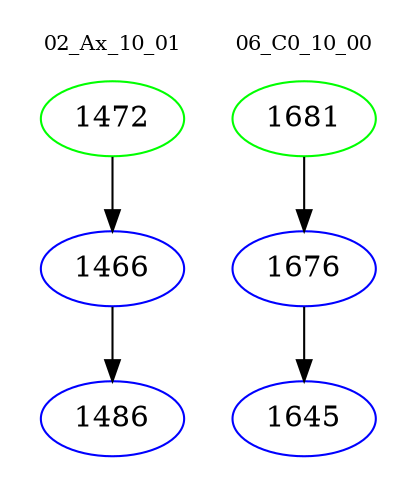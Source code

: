 digraph{
subgraph cluster_0 {
color = white
label = "02_Ax_10_01";
fontsize=10;
T0_1472 [label="1472", color="green"]
T0_1472 -> T0_1466 [color="black"]
T0_1466 [label="1466", color="blue"]
T0_1466 -> T0_1486 [color="black"]
T0_1486 [label="1486", color="blue"]
}
subgraph cluster_1 {
color = white
label = "06_C0_10_00";
fontsize=10;
T1_1681 [label="1681", color="green"]
T1_1681 -> T1_1676 [color="black"]
T1_1676 [label="1676", color="blue"]
T1_1676 -> T1_1645 [color="black"]
T1_1645 [label="1645", color="blue"]
}
}
